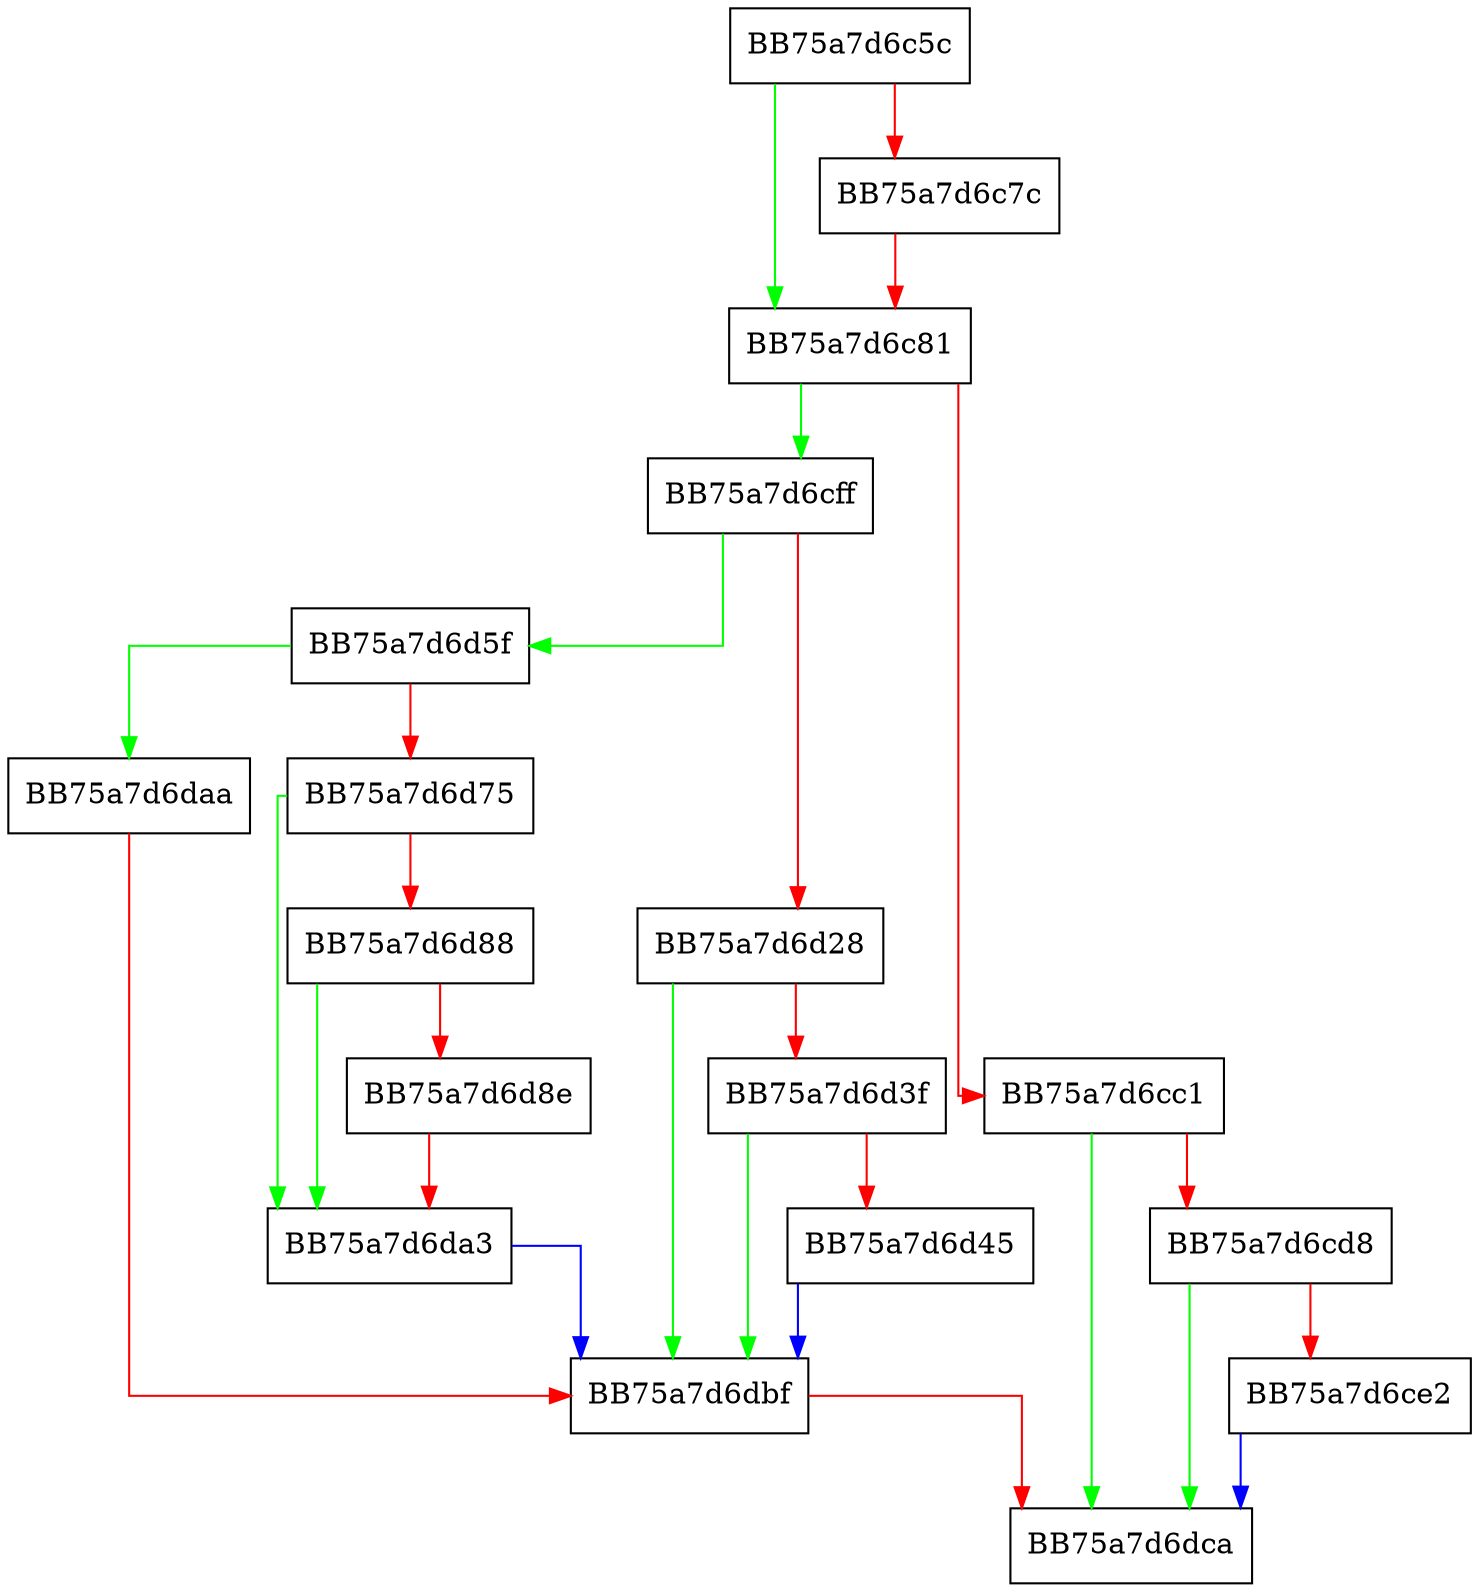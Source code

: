 digraph GetCurrentControlSetNumber {
  node [shape="box"];
  graph [splines=ortho];
  BB75a7d6c5c -> BB75a7d6c81 [color="green"];
  BB75a7d6c5c -> BB75a7d6c7c [color="red"];
  BB75a7d6c7c -> BB75a7d6c81 [color="red"];
  BB75a7d6c81 -> BB75a7d6cff [color="green"];
  BB75a7d6c81 -> BB75a7d6cc1 [color="red"];
  BB75a7d6cc1 -> BB75a7d6dca [color="green"];
  BB75a7d6cc1 -> BB75a7d6cd8 [color="red"];
  BB75a7d6cd8 -> BB75a7d6dca [color="green"];
  BB75a7d6cd8 -> BB75a7d6ce2 [color="red"];
  BB75a7d6ce2 -> BB75a7d6dca [color="blue"];
  BB75a7d6cff -> BB75a7d6d5f [color="green"];
  BB75a7d6cff -> BB75a7d6d28 [color="red"];
  BB75a7d6d28 -> BB75a7d6dbf [color="green"];
  BB75a7d6d28 -> BB75a7d6d3f [color="red"];
  BB75a7d6d3f -> BB75a7d6dbf [color="green"];
  BB75a7d6d3f -> BB75a7d6d45 [color="red"];
  BB75a7d6d45 -> BB75a7d6dbf [color="blue"];
  BB75a7d6d5f -> BB75a7d6daa [color="green"];
  BB75a7d6d5f -> BB75a7d6d75 [color="red"];
  BB75a7d6d75 -> BB75a7d6da3 [color="green"];
  BB75a7d6d75 -> BB75a7d6d88 [color="red"];
  BB75a7d6d88 -> BB75a7d6da3 [color="green"];
  BB75a7d6d88 -> BB75a7d6d8e [color="red"];
  BB75a7d6d8e -> BB75a7d6da3 [color="red"];
  BB75a7d6da3 -> BB75a7d6dbf [color="blue"];
  BB75a7d6daa -> BB75a7d6dbf [color="red"];
  BB75a7d6dbf -> BB75a7d6dca [color="red"];
}